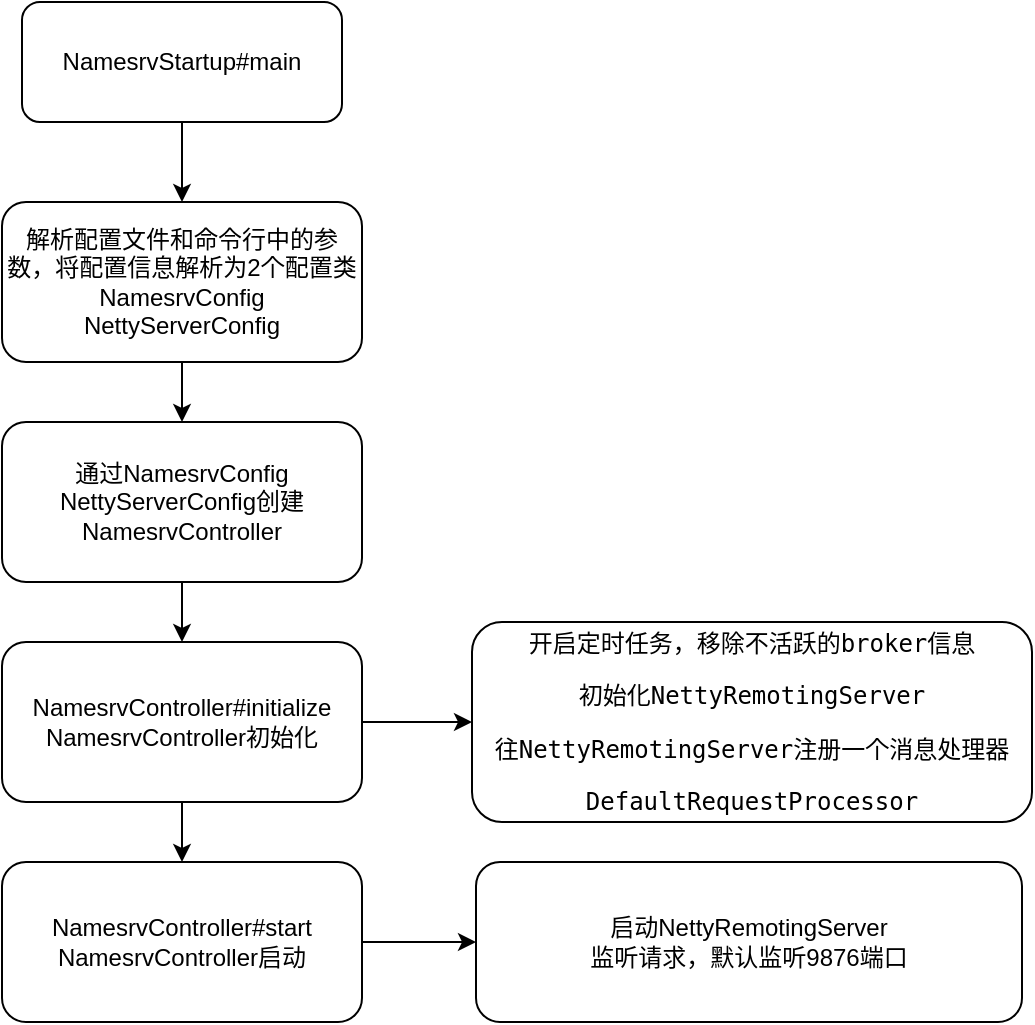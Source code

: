 <mxfile version="15.7.0" type="github">
  <diagram id="iG5Guh-gVL9Y_2O44tq8" name="Page-1">
    <mxGraphModel dx="946" dy="536" grid="1" gridSize="10" guides="1" tooltips="1" connect="1" arrows="1" fold="1" page="1" pageScale="1" pageWidth="827" pageHeight="1169" math="0" shadow="0">
      <root>
        <mxCell id="0" />
        <mxCell id="1" parent="0" />
        <mxCell id="huw0FP6TZixxuaSahoYg-6" style="edgeStyle=orthogonalEdgeStyle;rounded=0;orthogonalLoop=1;jettySize=auto;html=1;" parent="1" source="huw0FP6TZixxuaSahoYg-1" target="huw0FP6TZixxuaSahoYg-2" edge="1">
          <mxGeometry relative="1" as="geometry" />
        </mxCell>
        <mxCell id="huw0FP6TZixxuaSahoYg-1" value="NamesrvStartup#main" style="rounded=1;whiteSpace=wrap;html=1;" parent="1" vertex="1">
          <mxGeometry x="150" y="90" width="160" height="60" as="geometry" />
        </mxCell>
        <mxCell id="huw0FP6TZixxuaSahoYg-7" style="edgeStyle=orthogonalEdgeStyle;rounded=0;orthogonalLoop=1;jettySize=auto;html=1;entryX=0.5;entryY=0;entryDx=0;entryDy=0;" parent="1" source="huw0FP6TZixxuaSahoYg-2" target="huw0FP6TZixxuaSahoYg-4" edge="1">
          <mxGeometry relative="1" as="geometry" />
        </mxCell>
        <mxCell id="huw0FP6TZixxuaSahoYg-2" value="解析配置文件和命令行中的参数，将配置信息解析为2个配置类NamesrvConfig&lt;br&gt;NettyServerConfig" style="rounded=1;whiteSpace=wrap;html=1;" parent="1" vertex="1">
          <mxGeometry x="140" y="190" width="180" height="80" as="geometry" />
        </mxCell>
        <mxCell id="huw0FP6TZixxuaSahoYg-9" style="edgeStyle=orthogonalEdgeStyle;rounded=0;orthogonalLoop=1;jettySize=auto;html=1;exitX=0.5;exitY=1;exitDx=0;exitDy=0;entryX=0.5;entryY=0;entryDx=0;entryDy=0;" parent="1" source="huw0FP6TZixxuaSahoYg-3" target="huw0FP6TZixxuaSahoYg-5" edge="1">
          <mxGeometry relative="1" as="geometry" />
        </mxCell>
        <mxCell id="_cPP1cGKNEkHJCfIS7Bk-2" value="" style="edgeStyle=orthogonalEdgeStyle;rounded=0;orthogonalLoop=1;jettySize=auto;html=1;" edge="1" parent="1" source="huw0FP6TZixxuaSahoYg-3" target="huw0FP6TZixxuaSahoYg-12">
          <mxGeometry relative="1" as="geometry" />
        </mxCell>
        <mxCell id="huw0FP6TZixxuaSahoYg-3" value="NamesrvController#initialize&lt;br&gt;NamesrvController初始化" style="rounded=1;whiteSpace=wrap;html=1;" parent="1" vertex="1">
          <mxGeometry x="140" y="410" width="180" height="80" as="geometry" />
        </mxCell>
        <mxCell id="huw0FP6TZixxuaSahoYg-8" style="edgeStyle=orthogonalEdgeStyle;rounded=0;orthogonalLoop=1;jettySize=auto;html=1;entryX=0.5;entryY=0;entryDx=0;entryDy=0;" parent="1" source="huw0FP6TZixxuaSahoYg-4" target="huw0FP6TZixxuaSahoYg-3" edge="1">
          <mxGeometry relative="1" as="geometry" />
        </mxCell>
        <mxCell id="huw0FP6TZixxuaSahoYg-4" value="通过NamesrvConfig&lt;br&gt;NettyServerConfig创建&lt;span&gt;NamesrvController&lt;/span&gt;" style="rounded=1;whiteSpace=wrap;html=1;" parent="1" vertex="1">
          <mxGeometry x="140" y="300" width="180" height="80" as="geometry" />
        </mxCell>
        <mxCell id="_cPP1cGKNEkHJCfIS7Bk-3" value="" style="edgeStyle=orthogonalEdgeStyle;rounded=0;orthogonalLoop=1;jettySize=auto;html=1;" edge="1" parent="1" source="huw0FP6TZixxuaSahoYg-5" target="huw0FP6TZixxuaSahoYg-13">
          <mxGeometry relative="1" as="geometry" />
        </mxCell>
        <mxCell id="huw0FP6TZixxuaSahoYg-5" value="NamesrvController#start&lt;br&gt;NamesrvController启动" style="rounded=1;whiteSpace=wrap;html=1;" parent="1" vertex="1">
          <mxGeometry x="140" y="520" width="180" height="80" as="geometry" />
        </mxCell>
        <mxCell id="huw0FP6TZixxuaSahoYg-12" value="&lt;pre&gt;开启定时任务，移除不活跃的broker信息&lt;/pre&gt;&lt;pre&gt;初始化NettyRemotingServer&lt;/pre&gt;&lt;pre&gt;往NettyRemotingServer注册一个消息处理器&lt;/pre&gt;&lt;pre&gt;&lt;pre&gt;DefaultRequestProcessor&lt;/pre&gt;&lt;/pre&gt;" style="rounded=1;whiteSpace=wrap;html=1;" parent="1" vertex="1">
          <mxGeometry x="375" y="400" width="280" height="100" as="geometry" />
        </mxCell>
        <mxCell id="huw0FP6TZixxuaSahoYg-13" value="启动&lt;span style=&quot;color: rgba(0 , 0 , 0 , 0) ; font-family: monospace ; font-size: 0px&quot;&gt;%3CmxGraphModel%3E%3Croot%3E%3CmxCell%20id%3D%220%22%2F%3E%3CmxCell%20id%3D%221%22%20parent%3D%220%22%2F%3E%3CmxCell%20id%3D%222%22%20value%3D%22%26lt%3Bspan%26gt%3B%E5%8F%82%E6%95%B0%E6%9D%A5%E6%BA%90%E6%9C%89%E4%B8%A4%E7%A7%8D%E6%96%B9%E5%BC%8F%26amp%3Bnbsp%3B%20%26amp%3Bnbsp%3B%20%26amp%3Bnbsp%3B%20%26amp%3Bnbsp%3B%20%26amp%3Bnbsp%3B%20%26amp%3Bnbsp%3B%20%26amp%3Bnbsp%3B%20%26amp%3Bnbsp%3B%20%26amp%3Bnbsp%3B%20%26amp%3Bnbsp%3B%20%26amp%3Bnbsp%3B%20%26amp%3Bnbsp%3B%20%26amp%3Bnbsp%3B%20%26amp%3Bnbsp%3B%20%26amp%3Bnbsp%3B%20%26amp%3Bnbsp%3B%20%26amp%3Bnbsp%3B%20%26amp%3Bnbsp%3B%26lt%3B%2Fspan%26gt%3B%26lt%3Bbr%26gt%3B%26lt%3Bspan%26gt%3B1.%20-c%20configFile%20%E6%8C%87%E5%AE%9A%E9%85%8D%E7%BD%AE%E6%96%87%E4%BB%B6%26amp%3Bnbsp%3B%20%26amp%3Bnbsp%3B%20%26amp%3Bnbsp%3B%20%26amp%3Bnbsp%3B%20%26amp%3Bnbsp%3B%20%26amp%3Bnbsp%3B%20%26amp%3Bnbsp%3B%20%26amp%3Bnbsp%3B%20%26amp%3Bnbsp%3B%20%26amp%3Bnbsp%3B%20%26amp%3Bnbsp%3B%26lt%3B%2Fspan%26gt%3B%26lt%3Bbr%26gt%3B%26lt%3Bspan%26gt%3B2.%20--%20%E5%B1%9E%E6%80%A7%E5%90%8D%20%E5%B1%9E%E6%80%A7%E5%80%BC%20%E4%BE%8B%E5%A6%82--%20listenPort%209876%26lt%3B%2Fspan%26gt%3B%26lt%3Bspan%26gt%3B%26amp%3Bnbsp%3B%26lt%3B%2Fspan%26gt%3B%22%20style%3D%22rounded%3D1%3BwhiteSpace%3Dwrap%3Bhtml%3D1%3B%22%20vertex%3D%221%22%20parent%3D%221%22%3E%3CmxGeometry%20x%3D%22390%22%20y%3D%22410%22%20width%3D%22250%22%20height%3D%2290%22%20as%3D%22geometry%22%2F%3E%3C%2FmxCell%3E%3C%2Froot%3E%3C%2FmxGraphModel%&lt;/span&gt;NettyRemotingServer&lt;br&gt;监听请求，默认监听9876端口" style="rounded=1;whiteSpace=wrap;html=1;" parent="1" vertex="1">
          <mxGeometry x="377" y="520" width="273" height="80" as="geometry" />
        </mxCell>
      </root>
    </mxGraphModel>
  </diagram>
</mxfile>
